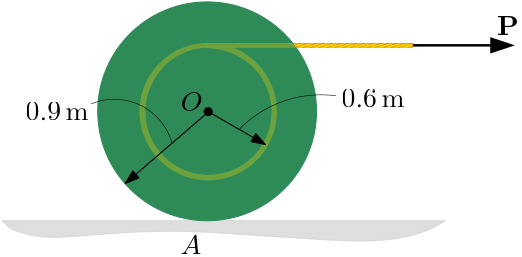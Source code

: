 <?xml version="1.0"?>
<!DOCTYPE ipe SYSTEM "ipe.dtd">
<ipe version="70212" creator="Ipe 7.2.12">
<info created="D:20200717175508" modified="D:20200717180309"/>
<ipestyle name="basic">
<symbol name="arrow/arc(spx)">
<path stroke="sym-stroke" fill="sym-stroke" pen="sym-pen">
0 0 m
-1 0.333 l
-1 -0.333 l
h
</path>
</symbol>
<symbol name="arrow/farc(spx)">
<path stroke="sym-stroke" fill="white" pen="sym-pen">
0 0 m
-1 0.333 l
-1 -0.333 l
h
</path>
</symbol>
<symbol name="arrow/ptarc(spx)">
<path stroke="sym-stroke" fill="sym-stroke" pen="sym-pen">
0 0 m
-1 0.333 l
-0.8 0 l
-1 -0.333 l
h
</path>
</symbol>
<symbol name="arrow/fptarc(spx)">
<path stroke="sym-stroke" fill="white" pen="sym-pen">
0 0 m
-1 0.333 l
-0.8 0 l
-1 -0.333 l
h
</path>
</symbol>
<symbol name="mark/circle(sx)" transformations="translations">
<path fill="sym-stroke">
0.6 0 0 0.6 0 0 e
0.4 0 0 0.4 0 0 e
</path>
</symbol>
<symbol name="mark/disk(sx)" transformations="translations">
<path fill="sym-stroke">
0.6 0 0 0.6 0 0 e
</path>
</symbol>
<symbol name="mark/fdisk(sfx)" transformations="translations">
<group>
<path fill="sym-fill">
0.5 0 0 0.5 0 0 e
</path>
<path fill="sym-stroke" fillrule="eofill">
0.6 0 0 0.6 0 0 e
0.4 0 0 0.4 0 0 e
</path>
</group>
</symbol>
<symbol name="mark/box(sx)" transformations="translations">
<path fill="sym-stroke" fillrule="eofill">
-0.6 -0.6 m
0.6 -0.6 l
0.6 0.6 l
-0.6 0.6 l
h
-0.4 -0.4 m
0.4 -0.4 l
0.4 0.4 l
-0.4 0.4 l
h
</path>
</symbol>
<symbol name="mark/square(sx)" transformations="translations">
<path fill="sym-stroke">
-0.6 -0.6 m
0.6 -0.6 l
0.6 0.6 l
-0.6 0.6 l
h
</path>
</symbol>
<symbol name="mark/fsquare(sfx)" transformations="translations">
<group>
<path fill="sym-fill">
-0.5 -0.5 m
0.5 -0.5 l
0.5 0.5 l
-0.5 0.5 l
h
</path>
<path fill="sym-stroke" fillrule="eofill">
-0.6 -0.6 m
0.6 -0.6 l
0.6 0.6 l
-0.6 0.6 l
h
-0.4 -0.4 m
0.4 -0.4 l
0.4 0.4 l
-0.4 0.4 l
h
</path>
</group>
</symbol>
<symbol name="mark/cross(sx)" transformations="translations">
<group>
<path fill="sym-stroke">
-0.43 -0.57 m
0.57 0.43 l
0.43 0.57 l
-0.57 -0.43 l
h
</path>
<path fill="sym-stroke">
-0.43 0.57 m
0.57 -0.43 l
0.43 -0.57 l
-0.57 0.43 l
h
</path>
</group>
</symbol>
<symbol name="arrow/fnormal(spx)">
<path stroke="sym-stroke" fill="white" pen="sym-pen">
0 0 m
-1 0.333 l
-1 -0.333 l
h
</path>
</symbol>
<symbol name="arrow/pointed(spx)">
<path stroke="sym-stroke" fill="sym-stroke" pen="sym-pen">
0 0 m
-1 0.333 l
-0.8 0 l
-1 -0.333 l
h
</path>
</symbol>
<symbol name="arrow/fpointed(spx)">
<path stroke="sym-stroke" fill="white" pen="sym-pen">
0 0 m
-1 0.333 l
-0.8 0 l
-1 -0.333 l
h
</path>
</symbol>
<symbol name="arrow/linear(spx)">
<path stroke="sym-stroke" pen="sym-pen">
-1 0.333 m
0 0 l
-1 -0.333 l
</path>
</symbol>
<symbol name="arrow/fdouble(spx)">
<path stroke="sym-stroke" fill="white" pen="sym-pen">
0 0 m
-1 0.333 l
-1 -0.333 l
h
-1 0 m
-2 0.333 l
-2 -0.333 l
h
</path>
</symbol>
<symbol name="arrow/double(spx)">
<path stroke="sym-stroke" fill="sym-stroke" pen="sym-pen">
0 0 m
-1 0.333 l
-1 -0.333 l
h
-1 0 m
-2 0.333 l
-2 -0.333 l
h
</path>
</symbol>
<pen name="heavier" value="0.8"/>
<pen name="fat" value="1.2"/>
<pen name="ultrafat" value="2"/>
<symbolsize name="large" value="5"/>
<symbolsize name="small" value="2"/>
<symbolsize name="tiny" value="1.1"/>
<arrowsize name="large" value="10"/>
<arrowsize name="small" value="5"/>
<arrowsize name="tiny" value="3"/>
<color name="red" value="1 0 0"/>
<color name="green" value="0 1 0"/>
<color name="blue" value="0 0 1"/>
<color name="yellow" value="1 1 0"/>
<color name="orange" value="1 0.647 0"/>
<color name="gold" value="1 0.843 0"/>
<color name="purple" value="0.627 0.125 0.941"/>
<color name="gray" value="0.745"/>
<color name="brown" value="0.647 0.165 0.165"/>
<color name="navy" value="0 0 0.502"/>
<color name="pink" value="1 0.753 0.796"/>
<color name="seagreen" value="0.18 0.545 0.341"/>
<color name="turquoise" value="0.251 0.878 0.816"/>
<color name="violet" value="0.933 0.51 0.933"/>
<color name="darkblue" value="0 0 0.545"/>
<color name="darkcyan" value="0 0.545 0.545"/>
<color name="darkgray" value="0.663"/>
<color name="darkgreen" value="0 0.392 0"/>
<color name="darkmagenta" value="0.545 0 0.545"/>
<color name="darkorange" value="1 0.549 0"/>
<color name="darkred" value="0.545 0 0"/>
<color name="lightblue" value="0.678 0.847 0.902"/>
<color name="lightcyan" value="0.878 1 1"/>
<color name="lightgray" value="0.827"/>
<color name="lightgreen" value="0.565 0.933 0.565"/>
<color name="lightyellow" value="1 1 0.878"/>
<dashstyle name="dashed" value="[4] 0"/>
<dashstyle name="dotted" value="[1 3] 0"/>
<dashstyle name="dash dotted" value="[4 2 1 2] 0"/>
<dashstyle name="dash dot dotted" value="[4 2 1 2 1 2] 0"/>
<textsize name="large" value="\large"/>
<textsize name="Large" value="\Large"/>
<textsize name="LARGE" value="\LARGE"/>
<textsize name="huge" value="\huge"/>
<textsize name="Huge" value="\Huge"/>
<textsize name="small" value="\small"/>
<textsize name="footnote" value="\footnotesize"/>
<textsize name="tiny" value="\tiny"/>
<textstyle name="center" begin="\begin{center}" end="\end{center}"/>
<textstyle name="itemize" begin="\begin{itemize}" end="\end{itemize}"/>
<textstyle name="item" begin="\begin{itemize}\item{}" end="\end{itemize}"/>
<gridsize name="4 pts" value="4"/>
<gridsize name="8 pts (~3 mm)" value="8"/>
<gridsize name="16 pts (~6 mm)" value="16"/>
<gridsize name="32 pts (~12 mm)" value="32"/>
<gridsize name="10 pts (~3.5 mm)" value="10"/>
<gridsize name="20 pts (~7 mm)" value="20"/>
<gridsize name="14 pts (~5 mm)" value="14"/>
<gridsize name="28 pts (~10 mm)" value="28"/>
<gridsize name="56 pts (~20 mm)" value="56"/>
<anglesize name="90 deg" value="90"/>
<anglesize name="60 deg" value="60"/>
<anglesize name="45 deg" value="45"/>
<anglesize name="30 deg" value="30"/>
<anglesize name="22.5 deg" value="22.5"/>
<opacity name="10%" value="0.1"/>
<opacity name="30%" value="0.3"/>
<opacity name="50%" value="0.5"/>
<opacity name="75%" value="0.75"/>
<tiling name="falling" angle="-60" step="4" width="1"/>
<tiling name="rising" angle="30" step="4" width="1"/>
</ipestyle>
<page>
<layer name="alpha"/>
<view layers="alpha" active="alpha"/>
<path layer="alpha" matrix="1 0 0 1 0 144" stroke="lightgray" fill="lightgray" opacity="75%">
200.068 353.921 m
359.595 353.921 l
354.237 350.143
341.424 346.571
323.438 346.447
303.481 347.926
291.162 348.542
271.138 350.132
251.889 350.227
233.302 348.899
214.811 347.192
204.665 350.322
203.027 350.959
200.068 353.918 c
</path>
<path matrix="1 0 0 1 0 144" stroke="seagreen" fill="seagreen">
39.3751 0 0 39.3751 273.936 393.294 e
</path>
<path matrix="1 0 0 1 0 144" stroke="gold" fill="gold" pen="0.1" opacity="30%">
272.835 416.217 m
34.1603 0 0 -34.1603 271.636 382.078 280.224 415.141 a
22.7756 0 0 -22.7756 274.419 393.117 253.572 402.289 a
22.6166 0 0 -22.6166 274.478 393.66 273.472 416.254 a
305.924 416.254 l
39.3751 0 0 39.3751 273.936 393.294 304.719 417.846 a
274.406 417.846 l
24.6607 0 0 24.6607 274.309 393.186 283.027 416.254 a
</path>
<path matrix="1 0 0 1 0 144" stroke="black" fill="black">
1.43482 0 0 1.43482 274.309 393.186 e
</path>
<path stroke="black" arrow="normal/small">
274.419 537.117 m
294.94 525.336 l
</path>
<path stroke="black" arrow="normal/small">
274.419 537.117 m
244.484 511.342 l
</path>
<path matrix="1 0 0 1 0 144" stroke="black" pen="0.9" join="0" arrow="normal/normal">
347.963 417.05 m
383.312 417.05 l
</path>
<path stroke="black" pen="0.2">
261.294 525.816 m
21.5126 0 0 21.5126 240.55 520.12 232.211 539.951 a
</path>
<text matrix="1 0 0 1 -15.9706 138.341" transformations="translations" pos="280.377 399.073" stroke="black" type="label" width="7.876" height="6.808" depth="0" valign="baseline" style="math">O</text>
<text matrix="1 0 0 1 -10.398 148.282" transformations="translations" pos="388.677 416.519" stroke="black" type="label" width="7.832" height="6.835" depth="0" valign="baseline" style="math">\textbf{P}</text>
<text matrix="1 0 0 1 1.58367 146.274" transformations="translations" pos="320.755 392.515" stroke="black" type="label" width="22.693" height="6.42" depth="0" valign="baseline" style="math">0.6\,\textrm{m}</text>
<text matrix="1 0 0 1 -11.1802 140.69" transformations="translations" pos="219.766 393.411" stroke="black" type="label" width="22.693" height="6.42" depth="0" valign="baseline" style="math">0.9\,\textrm{m}</text>
<path matrix="1 0 0 1 0 144" stroke="brown" fill="gold" pen="0.1">
306.15 416.254 m
347.989 416.254 l
347.938 417.846 l
304.719 417.846 l
39.3751 0 0 -39.3751 273.936 393.294 305.924 416.254 a
h
</path>
<path matrix="1 0 0 1 0 144" stroke="brown" fill="gold" pen="0.1">
305.247 417.17 m
307.46 417.846 l
</path>
<path matrix="1 0 0 1 0 144" stroke="brown" fill="gold" pen="0.1">
305.81 416.413 m
310.202 417.846 l
</path>
<path matrix="1 0 0 1 0 144" stroke="brown" fill="gold" pen="0.1">
308.357 416.254 m
313.45 417.846 l
</path>
<path matrix="1 0 0 1 2.7514 144" stroke="brown" fill="gold" pen="0.1">
308.357 416.254 m
313.45 417.846 l
</path>
<path matrix="1 0 0 1 5.79533 144" stroke="brown" fill="gold" pen="0.1">
308.357 416.254 m
313.45 417.846 l
</path>
<path matrix="1 0 0 1 8.72493 144" stroke="brown" fill="gold" pen="0.1">
308.357 416.254 m
313.45 417.846 l
</path>
<path matrix="1 0 0 1 11.4661 144" stroke="brown" fill="gold" pen="0.1">
308.357 416.254 m
313.45 417.846 l
</path>
<path matrix="1 0 0 1 14.4412 144" stroke="brown" fill="gold" pen="0.1">
308.357 416.254 m
313.45 417.846 l
</path>
<path matrix="1 0 0 1 17.2712 144.001" stroke="brown" fill="gold" pen="0.1">
308.357 416.254 m
313.45 417.846 l
</path>
<path matrix="1 0 0 1 20.3151 144.001" stroke="brown" fill="gold" pen="0.1">
308.357 416.254 m
313.45 417.846 l
</path>
<path matrix="1 0 0 1 23.2447 144.001" stroke="brown" fill="gold" pen="0.1">
308.357 416.254 m
313.45 417.846 l
</path>
<path matrix="1 0 0 1 25.9859 144.001" stroke="brown" fill="gold" pen="0.1">
308.357 416.254 m
313.45 417.846 l
</path>
<path matrix="1 0 0 1 28.961 144.001" stroke="brown" fill="gold" pen="0.1">
308.357 416.254 m
313.45 417.846 l
</path>
<path matrix="1 0 0 1 31.8146 144" stroke="brown" fill="gold" pen="0.1">
308.357 416.254 m
313.45 417.846 l
</path>
<path matrix="1 0 0 1 34.4877 144" stroke="brown" fill="gold" pen="0.1">
308.357 416.254 m
313.45 417.846 l
</path>
<path matrix="1 0 0 1 0 144" stroke="brown" fill="gold" pen="0.1">
346.298 416.254 m
347.972 416.776 l
</path>
<text matrix="1 0 0 1 -9.49063 141.099" transformations="translations" pos="273.872 344.811" stroke="black" type="label" width="7.472" height="6.808" depth="0" valign="baseline" style="math">A</text>
<path stroke="black" pen="0.2">
285.468 530.774 m
41.1084 0 0 -41.1084 314.955 502.132 320.378 542.881 a
</path>
</page>
</ipe>

